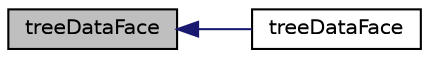 digraph "treeDataFace"
{
  bgcolor="transparent";
  edge [fontname="Helvetica",fontsize="10",labelfontname="Helvetica",labelfontsize="10"];
  node [fontname="Helvetica",fontsize="10",shape=record];
  rankdir="LR";
  Node1 [label="treeDataFace",height=0.2,width=0.4,color="black", fillcolor="grey75", style="filled", fontcolor="black"];
  Node1 -> Node2 [dir="back",color="midnightblue",fontsize="10",style="solid",fontname="Helvetica"];
  Node2 [label="treeDataFace",height=0.2,width=0.4,color="black",URL="$a02680.html#aedaea8d852f7e6577525bf798d77af1c",tooltip="Construct from mesh and subset of faces, transferring contents. "];
}
